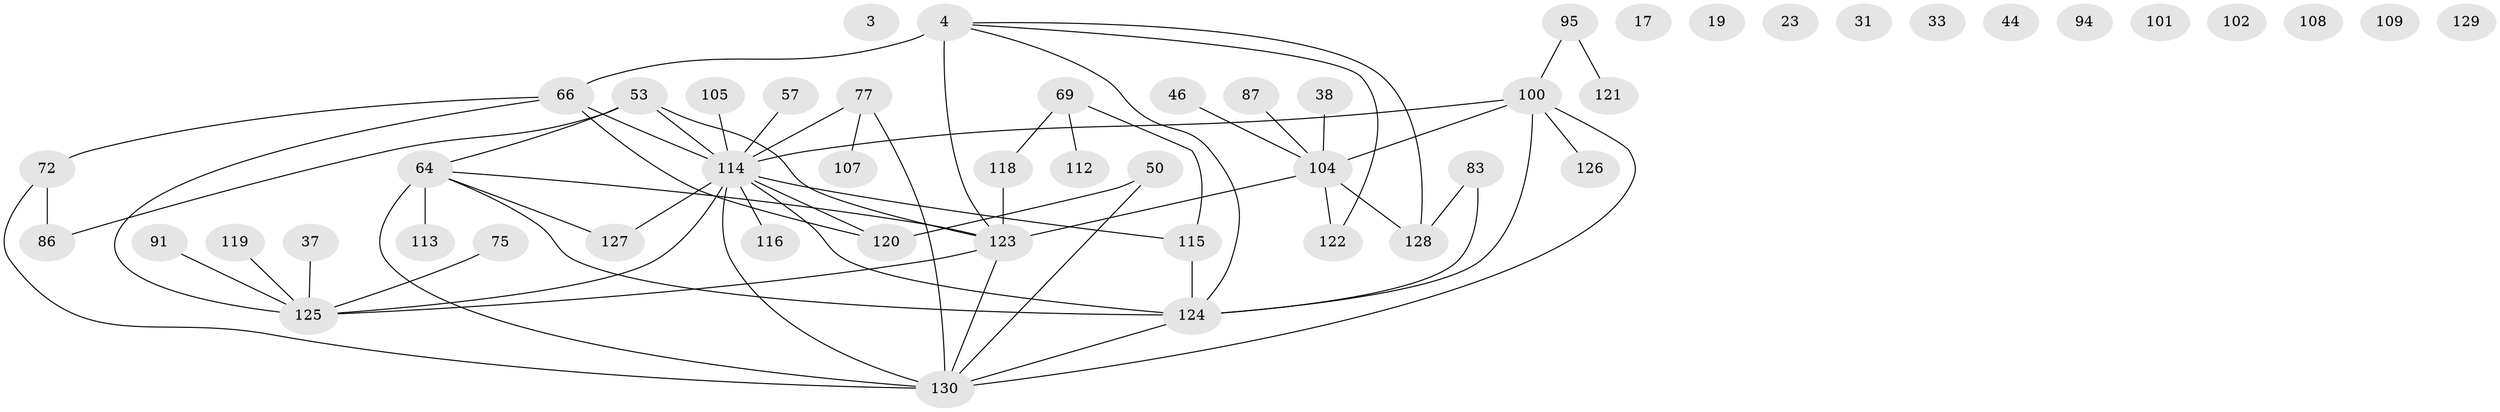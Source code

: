 // original degree distribution, {3: 0.25384615384615383, 0: 0.07692307692307693, 9: 0.007692307692307693, 1: 0.2230769230769231, 5: 0.05384615384615385, 2: 0.2230769230769231, 6: 0.038461538461538464, 4: 0.1076923076923077, 7: 0.015384615384615385}
// Generated by graph-tools (version 1.1) at 2025/44/03/04/25 21:44:02]
// undirected, 52 vertices, 61 edges
graph export_dot {
graph [start="1"]
  node [color=gray90,style=filled];
  3;
  4;
  17;
  19;
  23;
  31;
  33;
  37;
  38;
  44;
  46 [super="+11"];
  50;
  53 [super="+51"];
  57 [super="+40+45"];
  64 [super="+34+42+35"];
  66 [super="+32"];
  69 [super="+26"];
  72 [super="+29"];
  75;
  77 [super="+56"];
  83 [super="+80"];
  86 [super="+52"];
  87 [super="+65"];
  91;
  94;
  95;
  100 [super="+47+60"];
  101 [super="+67"];
  102 [super="+6"];
  104 [super="+63"];
  105;
  107;
  108;
  109 [super="+85"];
  112;
  113;
  114 [super="+41+82+96"];
  115;
  116;
  118;
  119 [super="+14+73"];
  120 [super="+111+22"];
  121 [super="+61"];
  122 [super="+93+89"];
  123 [super="+62+117+74+90+84"];
  124 [super="+18+98"];
  125 [super="+106+110"];
  126;
  127;
  128 [super="+15"];
  129;
  130 [super="+30+97+99+103"];
  4 -- 66 [weight=2];
  4 -- 122;
  4 -- 123 [weight=3];
  4 -- 124 [weight=2];
  4 -- 128;
  37 -- 125;
  38 -- 104;
  46 -- 104;
  50 -- 130;
  50 -- 120;
  53 -- 64 [weight=2];
  53 -- 123;
  53 -- 86 [weight=2];
  53 -- 114;
  57 -- 114;
  64 -- 113;
  64 -- 127;
  64 -- 130 [weight=5];
  64 -- 123;
  64 -- 124;
  66 -- 120 [weight=2];
  66 -- 72;
  66 -- 125;
  66 -- 114;
  69 -- 115 [weight=2];
  69 -- 118;
  69 -- 112;
  72 -- 130;
  72 -- 86;
  75 -- 125;
  77 -- 130 [weight=2];
  77 -- 114 [weight=2];
  77 -- 107;
  83 -- 124;
  83 -- 128 [weight=2];
  87 -- 104;
  91 -- 125;
  95 -- 100;
  95 -- 121;
  100 -- 126;
  100 -- 130 [weight=2];
  100 -- 104 [weight=2];
  100 -- 114;
  100 -- 124;
  104 -- 122;
  104 -- 128;
  104 -- 123;
  105 -- 114;
  114 -- 115;
  114 -- 120 [weight=3];
  114 -- 125 [weight=3];
  114 -- 130;
  114 -- 116;
  114 -- 124 [weight=2];
  114 -- 127;
  115 -- 124;
  118 -- 123;
  119 -- 125;
  123 -- 130 [weight=2];
  123 -- 125 [weight=4];
  124 -- 130;
}
